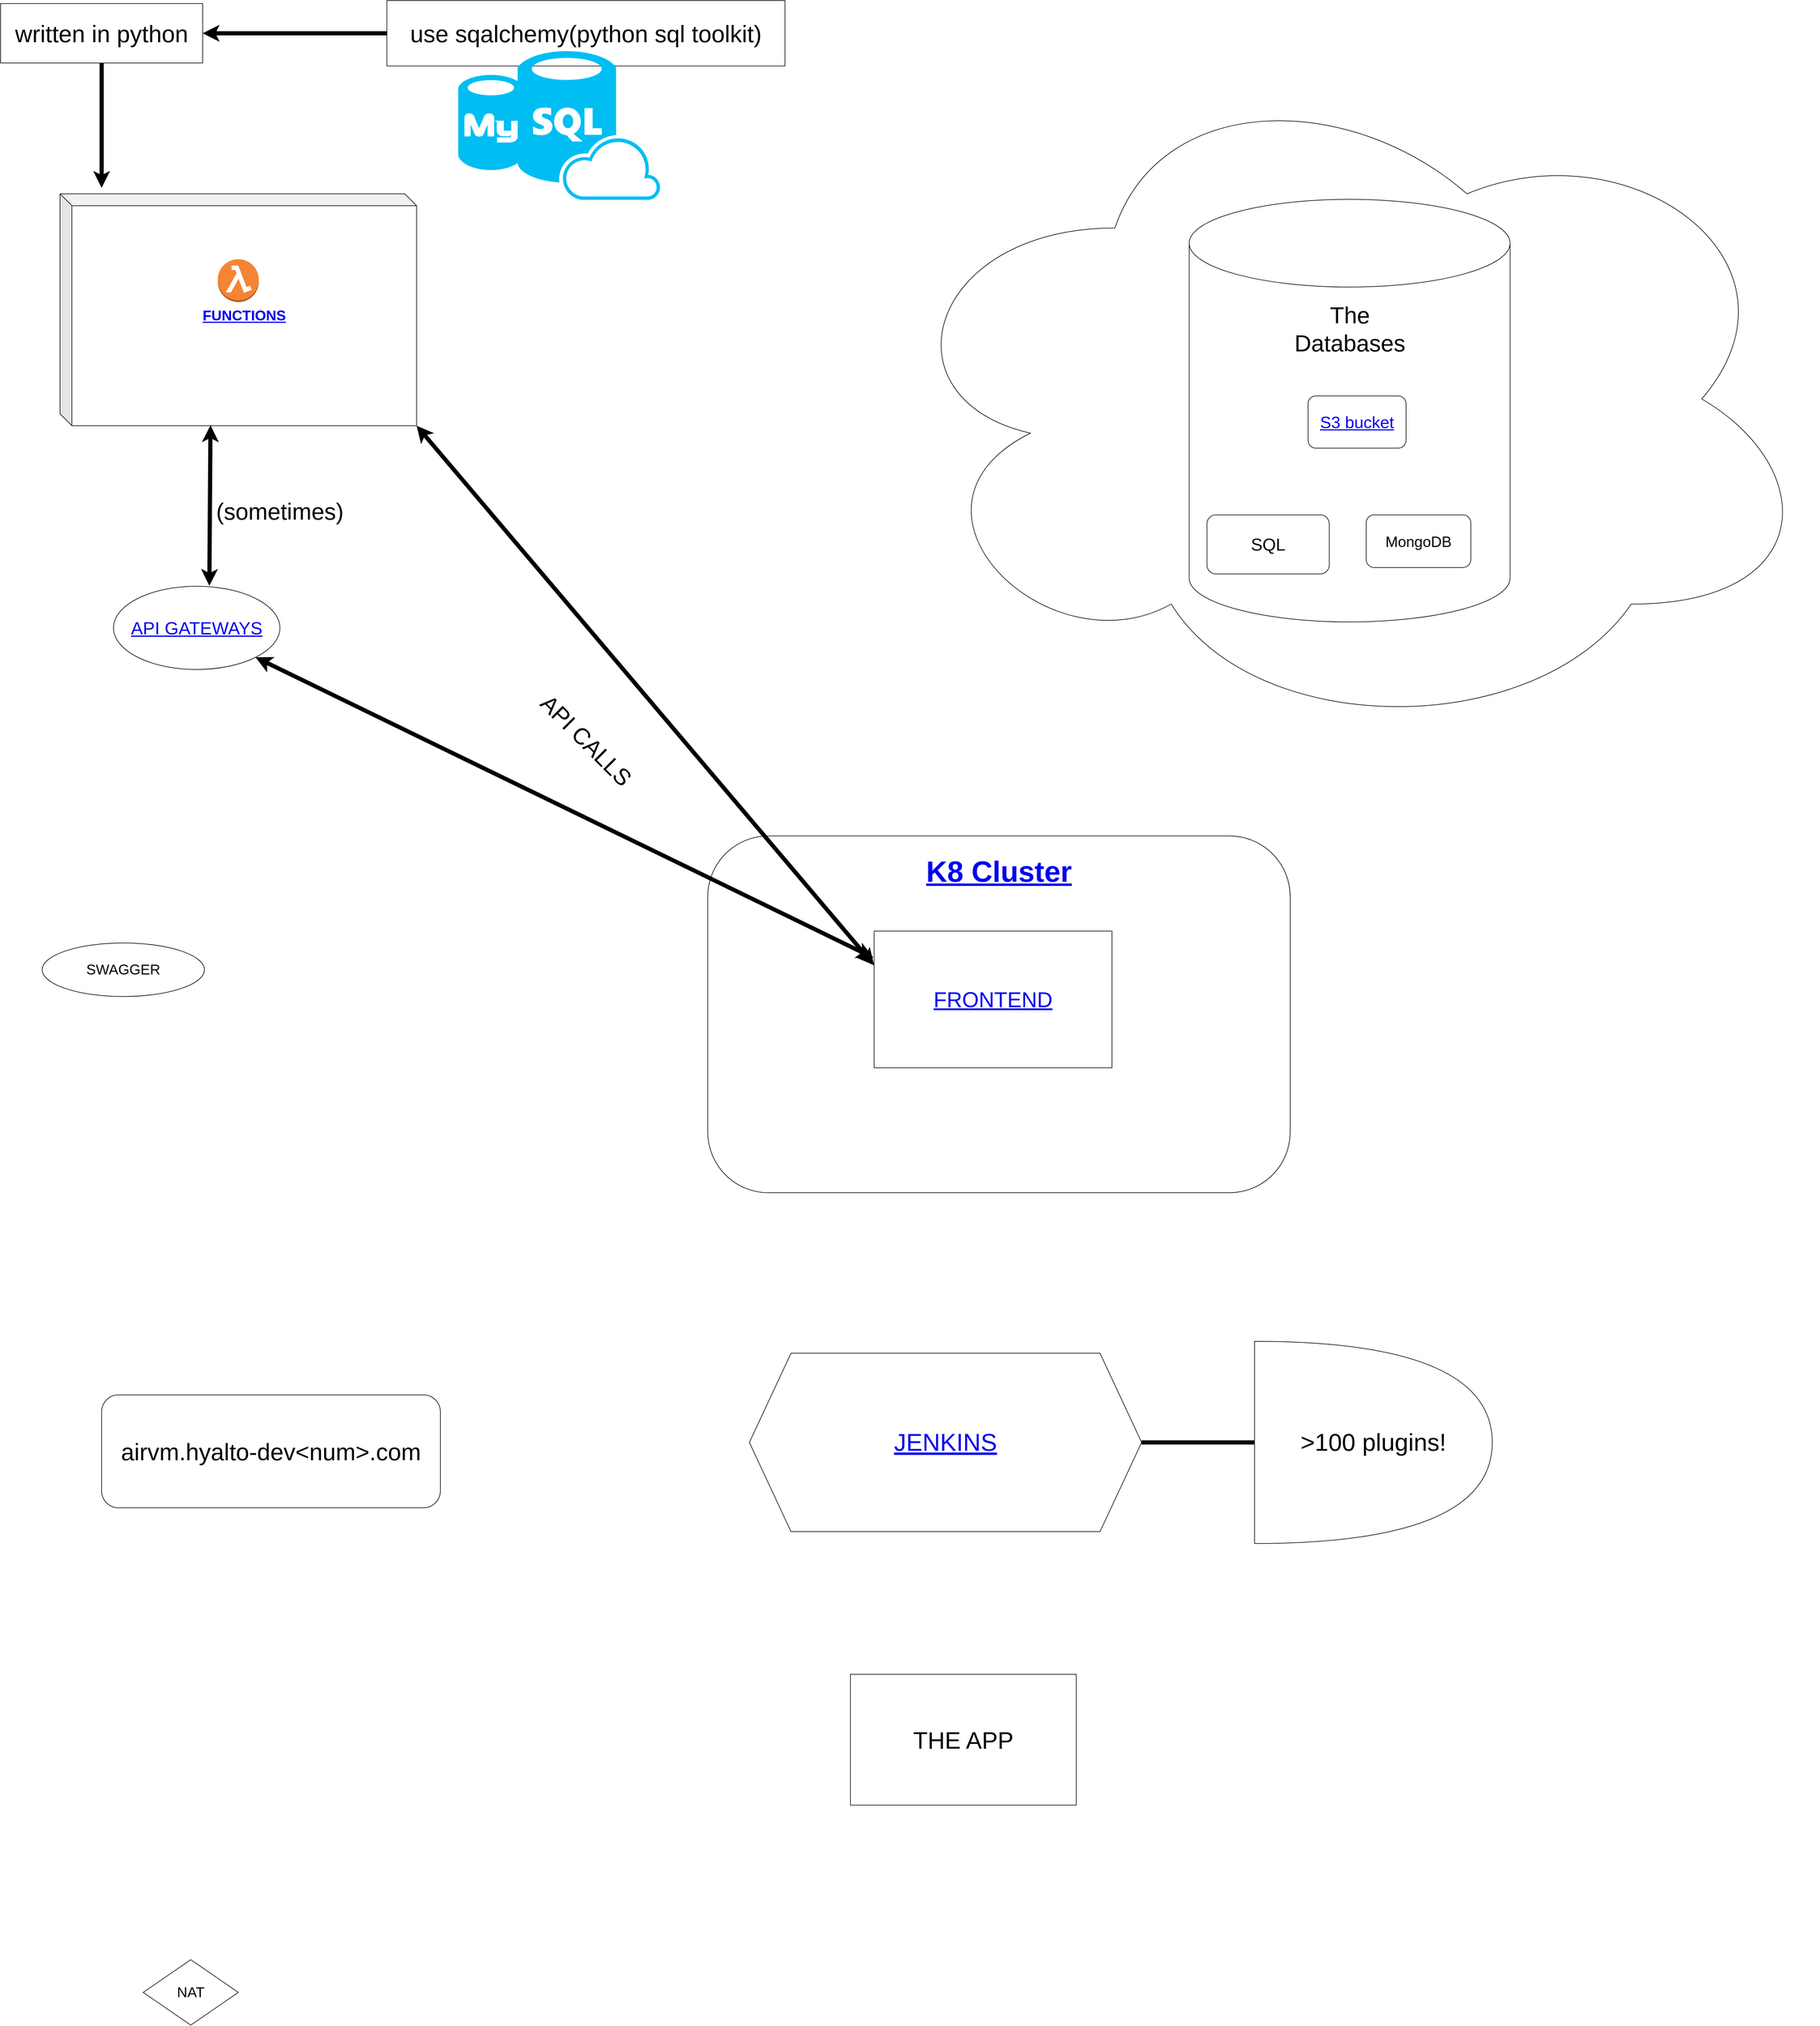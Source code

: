 <mxfile version="17.1.3" type="github">
  <diagram id="C5RBs43oDa-KdzZeNtuy" name="Page-1">
    <mxGraphModel dx="8264" dy="4388" grid="1" gridSize="10" guides="1" tooltips="1" connect="1" arrows="1" fold="1" page="1" pageScale="1" pageWidth="3300" pageHeight="4681" math="0" shadow="0">
      <root>
        <mxCell id="WIyWlLk6GJQsqaUBKTNV-0" />
        <mxCell id="WIyWlLk6GJQsqaUBKTNV-1" parent="WIyWlLk6GJQsqaUBKTNV-0" />
        <mxCell id="pHHMYU32tIIWlQX60DXq-0" value="&lt;font style=&quot;font-size: 40px&quot;&gt;THE APP&lt;/font&gt;" style="rounded=0;whiteSpace=wrap;html=1;" vertex="1" parent="WIyWlLk6GJQsqaUBKTNV-1">
          <mxGeometry x="1490" y="2930" width="380" height="220" as="geometry" />
        </mxCell>
        <mxCell id="pHHMYU32tIIWlQX60DXq-15" value="&lt;a href=&quot;https://us-east-1.console.aws.amazon.com/apigateway/main/apis?region=us-east-1&quot;&gt;&lt;font style=&quot;font-size: 30px&quot;&gt;API GATEWAYS&lt;/font&gt;&lt;/a&gt;" style="ellipse;whiteSpace=wrap;html=1;fontSize=24;" vertex="1" parent="WIyWlLk6GJQsqaUBKTNV-1">
          <mxGeometry x="250" y="1100" width="280" height="140" as="geometry" />
        </mxCell>
        <mxCell id="pHHMYU32tIIWlQX60DXq-16" value="SWAGGER" style="ellipse;whiteSpace=wrap;html=1;fontSize=24;" vertex="1" parent="WIyWlLk6GJQsqaUBKTNV-1">
          <mxGeometry x="130" y="1700" width="273" height="90" as="geometry" />
        </mxCell>
        <mxCell id="pHHMYU32tIIWlQX60DXq-17" value="NAT" style="rhombus;whiteSpace=wrap;html=1;fontSize=24;" vertex="1" parent="WIyWlLk6GJQsqaUBKTNV-1">
          <mxGeometry x="300" y="3410" width="160" height="110" as="geometry" />
        </mxCell>
        <mxCell id="pHHMYU32tIIWlQX60DXq-24" value="airvm.hyalto-dev&amp;lt;num&amp;gt;.com" style="rounded=1;whiteSpace=wrap;html=1;fontSize=40;" vertex="1" parent="WIyWlLk6GJQsqaUBKTNV-1">
          <mxGeometry x="230" y="2460" width="570" height="190" as="geometry" />
        </mxCell>
        <mxCell id="pHHMYU32tIIWlQX60DXq-32" value="" style="group" vertex="1" connectable="0" parent="WIyWlLk6GJQsqaUBKTNV-1">
          <mxGeometry x="60" y="115" width="1320" height="715" as="geometry" />
        </mxCell>
        <mxCell id="pHHMYU32tIIWlQX60DXq-14" value="" style="group" vertex="1" connectable="0" parent="pHHMYU32tIIWlQX60DXq-32">
          <mxGeometry x="100" y="325" width="600" height="390" as="geometry" />
        </mxCell>
        <mxCell id="pHHMYU32tIIWlQX60DXq-11" value="&lt;h1&gt;&lt;font style=&quot;font-size: 24px&quot;&gt;&lt;a href=&quot;https://us-east-1.console.aws.amazon.com/lambda/home?region=us-east-1#/functions&quot;&gt;FUNCTIONS&lt;/a&gt;&lt;/font&gt;&lt;/h1&gt;" style="shape=cube;whiteSpace=wrap;html=1;boundedLbl=1;backgroundOutline=1;darkOpacity=0.05;darkOpacity2=0.1;" vertex="1" parent="pHHMYU32tIIWlQX60DXq-14">
          <mxGeometry width="600" height="390" as="geometry" />
        </mxCell>
        <mxCell id="pHHMYU32tIIWlQX60DXq-13" value="" style="outlineConnect=0;dashed=0;verticalLabelPosition=bottom;verticalAlign=top;align=center;html=1;shape=mxgraph.aws3.lambda_function;fillColor=#F58534;gradientColor=none;" vertex="1" parent="pHHMYU32tIIWlQX60DXq-14">
          <mxGeometry x="265.5" y="110" width="69" height="72" as="geometry" />
        </mxCell>
        <mxCell id="pHHMYU32tIIWlQX60DXq-26" style="edgeStyle=orthogonalEdgeStyle;rounded=0;orthogonalLoop=1;jettySize=auto;html=1;fontSize=40;strokeWidth=7;" edge="1" parent="pHHMYU32tIIWlQX60DXq-32" source="pHHMYU32tIIWlQX60DXq-25">
          <mxGeometry relative="1" as="geometry">
            <mxPoint x="170" y="315" as="targetPoint" />
          </mxGeometry>
        </mxCell>
        <mxCell id="pHHMYU32tIIWlQX60DXq-25" value="written in python" style="rounded=0;whiteSpace=wrap;html=1;fontSize=40;" vertex="1" parent="pHHMYU32tIIWlQX60DXq-32">
          <mxGeometry y="5" width="340" height="100" as="geometry" />
        </mxCell>
        <mxCell id="pHHMYU32tIIWlQX60DXq-29" style="edgeStyle=orthogonalEdgeStyle;rounded=0;orthogonalLoop=1;jettySize=auto;html=1;fontSize=40;strokeWidth=7;" edge="1" parent="pHHMYU32tIIWlQX60DXq-32" source="pHHMYU32tIIWlQX60DXq-28" target="pHHMYU32tIIWlQX60DXq-25">
          <mxGeometry relative="1" as="geometry">
            <mxPoint x="650" y="170" as="targetPoint" />
          </mxGeometry>
        </mxCell>
        <mxCell id="pHHMYU32tIIWlQX60DXq-28" value="use sqalchemy(python sql toolkit)" style="rounded=0;whiteSpace=wrap;html=1;fontSize=40;" vertex="1" parent="pHHMYU32tIIWlQX60DXq-32">
          <mxGeometry x="650" width="670" height="110" as="geometry" />
        </mxCell>
        <mxCell id="pHHMYU32tIIWlQX60DXq-27" value="" style="shape=image;html=1;verticalAlign=top;verticalLabelPosition=bottom;labelBackgroundColor=#ffffff;imageAspect=0;aspect=fixed;image=https://cdn4.iconfinder.com/data/icons/scripting-and-programming-languages/512/Python_logo-128.png;fontSize=40;" vertex="1" parent="pHHMYU32tIIWlQX60DXq-32">
          <mxGeometry x="210" y="125" width="128" height="128" as="geometry" />
        </mxCell>
        <mxCell id="pHHMYU32tIIWlQX60DXq-30" value="" style="verticalLabelPosition=bottom;html=1;verticalAlign=top;align=center;strokeColor=none;fillColor=#00BEF2;shape=mxgraph.azure.sql_database_sql_azure;fontSize=40;" vertex="1" parent="pHHMYU32tIIWlQX60DXq-32">
          <mxGeometry x="870" y="85" width="240" height="250" as="geometry" />
        </mxCell>
        <mxCell id="pHHMYU32tIIWlQX60DXq-31" value="" style="verticalLabelPosition=bottom;html=1;verticalAlign=top;align=center;strokeColor=none;fillColor=#00BEF2;shape=mxgraph.azure.mysql_database;fontSize=18;" vertex="1" parent="pHHMYU32tIIWlQX60DXq-32">
          <mxGeometry x="770" y="125" width="110" height="160" as="geometry" />
        </mxCell>
        <mxCell id="pHHMYU32tIIWlQX60DXq-37" value="" style="endArrow=classic;startArrow=classic;html=1;rounded=0;fontSize=39;strokeWidth=7;exitX=0.422;exitY=0.998;exitDx=0;exitDy=0;exitPerimeter=0;entryX=0.576;entryY=-0.005;entryDx=0;entryDy=0;entryPerimeter=0;" edge="1" parent="WIyWlLk6GJQsqaUBKTNV-1" source="pHHMYU32tIIWlQX60DXq-11" target="pHHMYU32tIIWlQX60DXq-15">
          <mxGeometry width="50" height="50" relative="1" as="geometry">
            <mxPoint x="1000" y="970" as="sourcePoint" />
            <mxPoint x="364.076" y="1010" as="targetPoint" />
          </mxGeometry>
        </mxCell>
        <mxCell id="pHHMYU32tIIWlQX60DXq-39" value="(sometimes)" style="text;html=1;strokeColor=none;fillColor=none;align=center;verticalAlign=middle;whiteSpace=wrap;rounded=0;fontSize=39;" vertex="1" parent="WIyWlLk6GJQsqaUBKTNV-1">
          <mxGeometry x="390" y="960" width="280" height="30" as="geometry" />
        </mxCell>
        <mxCell id="pHHMYU32tIIWlQX60DXq-45" value="API CALLS&lt;br&gt;" style="text;html=1;strokeColor=none;fillColor=none;align=center;verticalAlign=middle;whiteSpace=wrap;rounded=0;fontSize=39;rotation=45;" vertex="1" parent="WIyWlLk6GJQsqaUBKTNV-1">
          <mxGeometry x="860" y="1330" width="370" height="60" as="geometry" />
        </mxCell>
        <mxCell id="pHHMYU32tIIWlQX60DXq-52" value="" style="group" vertex="1" connectable="0" parent="WIyWlLk6GJQsqaUBKTNV-1">
          <mxGeometry x="1540" y="210" width="1580" height="1150" as="geometry" />
        </mxCell>
        <mxCell id="pHHMYU32tIIWlQX60DXq-50" value="" style="ellipse;shape=cloud;whiteSpace=wrap;html=1;fontSize=39;" vertex="1" parent="pHHMYU32tIIWlQX60DXq-52">
          <mxGeometry width="1580" height="1150" as="geometry" />
        </mxCell>
        <mxCell id="pHHMYU32tIIWlQX60DXq-51" value="" style="group" vertex="1" connectable="0" parent="pHHMYU32tIIWlQX60DXq-52">
          <mxGeometry x="370" y="250" width="690" height="700" as="geometry" />
        </mxCell>
        <mxCell id="pHHMYU32tIIWlQX60DXq-21" value="" style="group" vertex="1" connectable="0" parent="pHHMYU32tIIWlQX60DXq-51">
          <mxGeometry x="150" width="540" height="700" as="geometry" />
        </mxCell>
        <mxCell id="pHHMYU32tIIWlQX60DXq-18" value="" style="shape=cylinder3;whiteSpace=wrap;html=1;boundedLbl=1;backgroundOutline=1;size=73.778;fontSize=24;" vertex="1" parent="pHHMYU32tIIWlQX60DXq-21">
          <mxGeometry y="-10.769" width="540" height="710.769" as="geometry" />
        </mxCell>
        <mxCell id="pHHMYU32tIIWlQX60DXq-19" value="&lt;font style=&quot;font-size: 39px&quot;&gt;The Databases&lt;/font&gt;" style="text;html=1;strokeColor=none;fillColor=none;align=center;verticalAlign=middle;whiteSpace=wrap;rounded=0;fontSize=24;" vertex="1" parent="pHHMYU32tIIWlQX60DXq-21">
          <mxGeometry x="156.666" y="183.077" width="226.679" height="50.002" as="geometry" />
        </mxCell>
        <mxCell id="pHHMYU32tIIWlQX60DXq-6" value="&lt;font size=&quot;1&quot;&gt;&lt;a href=&quot;https://s3.console.aws.amazon.com/s3/home?region=us-east-1&quot; style=&quot;font-size: 28px&quot;&gt;S3 bucket&lt;/a&gt;&lt;/font&gt;" style="rounded=1;whiteSpace=wrap;html=1;" vertex="1" parent="pHHMYU32tIIWlQX60DXq-21">
          <mxGeometry x="199.997" y="319.998" width="164.92" height="87.694" as="geometry" />
        </mxCell>
        <mxCell id="pHHMYU32tIIWlQX60DXq-3" value="&lt;font style=&quot;font-size: 29px&quot;&gt;SQL&lt;/font&gt;" style="rounded=1;whiteSpace=wrap;html=1;" vertex="1" parent="pHHMYU32tIIWlQX60DXq-21">
          <mxGeometry x="30.001" y="520.005" width="205.652" height="99.228" as="geometry" />
        </mxCell>
        <mxCell id="pHHMYU32tIIWlQX60DXq-4" value="&lt;font style=&quot;font-size: 25px&quot;&gt;MongoDB&lt;/font&gt;" style="rounded=1;whiteSpace=wrap;html=1;" vertex="1" parent="pHHMYU32tIIWlQX60DXq-21">
          <mxGeometry x="297.936" y="520.002" width="175.952" height="88.469" as="geometry" />
        </mxCell>
        <mxCell id="pHHMYU32tIIWlQX60DXq-56" value="" style="group" vertex="1" connectable="0" parent="WIyWlLk6GJQsqaUBKTNV-1">
          <mxGeometry x="1320" y="2370" width="1250" height="340" as="geometry" />
        </mxCell>
        <mxCell id="pHHMYU32tIIWlQX60DXq-43" value="" style="group" vertex="1" connectable="0" parent="pHHMYU32tIIWlQX60DXq-56">
          <mxGeometry y="20" width="660" height="300" as="geometry" />
        </mxCell>
        <mxCell id="pHHMYU32tIIWlQX60DXq-8" value="&lt;font size=&quot;1&quot;&gt;&lt;a href=&quot;https://build.airvm.cloud/&quot; style=&quot;font-size: 41px&quot;&gt;JENKINS&lt;/a&gt;&lt;/font&gt;" style="shape=hexagon;perimeter=hexagonPerimeter2;whiteSpace=wrap;html=1;fixedSize=1;size=70;" vertex="1" parent="pHHMYU32tIIWlQX60DXq-43">
          <mxGeometry width="660" height="300" as="geometry" />
        </mxCell>
        <mxCell id="pHHMYU32tIIWlQX60DXq-42" value="" style="group" vertex="1" connectable="0" parent="pHHMYU32tIIWlQX60DXq-43">
          <mxGeometry x="60" y="20" width="129" height="258" as="geometry" />
        </mxCell>
        <mxCell id="pHHMYU32tIIWlQX60DXq-40" value="" style="shape=image;html=1;verticalAlign=top;verticalLabelPosition=bottom;labelBackgroundColor=#ffffff;imageAspect=0;aspect=fixed;image=https://cdn2.iconfinder.com/data/icons/crystalproject/128x128/devices/setup_assistant.png;fontSize=39;" vertex="1" parent="pHHMYU32tIIWlQX60DXq-42">
          <mxGeometry x="1" y="130" width="128" height="128" as="geometry" />
        </mxCell>
        <mxCell id="pHHMYU32tIIWlQX60DXq-41" value="" style="shape=image;html=1;verticalAlign=top;verticalLabelPosition=bottom;labelBackgroundColor=#ffffff;imageAspect=0;aspect=fixed;image=https://cdn1.iconfinder.com/data/icons/hawcons/32/699671-icon-61-face-moustache-128.png;fontSize=39;" vertex="1" parent="pHHMYU32tIIWlQX60DXq-42">
          <mxGeometry width="128" height="128" as="geometry" />
        </mxCell>
        <mxCell id="pHHMYU32tIIWlQX60DXq-54" value="&amp;gt;100 plugins!" style="shape=or;whiteSpace=wrap;html=1;fontSize=41;" vertex="1" parent="pHHMYU32tIIWlQX60DXq-56">
          <mxGeometry x="850" width="400" height="340" as="geometry" />
        </mxCell>
        <mxCell id="pHHMYU32tIIWlQX60DXq-55" value="" style="endArrow=none;html=1;rounded=0;fontSize=41;strokeWidth=7;exitX=1;exitY=0.5;exitDx=0;exitDy=0;entryX=0;entryY=0.5;entryDx=0;entryDy=0;entryPerimeter=0;" edge="1" parent="pHHMYU32tIIWlQX60DXq-56" source="pHHMYU32tIIWlQX60DXq-8" target="pHHMYU32tIIWlQX60DXq-54">
          <mxGeometry width="50" height="50" relative="1" as="geometry">
            <mxPoint x="720" y="220" as="sourcePoint" />
            <mxPoint x="810" y="170" as="targetPoint" />
          </mxGeometry>
        </mxCell>
        <mxCell id="pHHMYU32tIIWlQX60DXq-59" value="" style="group" vertex="1" connectable="0" parent="WIyWlLk6GJQsqaUBKTNV-1">
          <mxGeometry x="1210" y="1490" width="1020" height="600" as="geometry" />
        </mxCell>
        <mxCell id="pHHMYU32tIIWlQX60DXq-58" value="" style="group" vertex="1" connectable="0" parent="pHHMYU32tIIWlQX60DXq-59">
          <mxGeometry width="1020" height="600" as="geometry" />
        </mxCell>
        <mxCell id="pHHMYU32tIIWlQX60DXq-5" value="" style="rounded=1;whiteSpace=wrap;html=1;arcSize=17;" vertex="1" parent="pHHMYU32tIIWlQX60DXq-58">
          <mxGeometry x="40" y="30" width="980" height="600" as="geometry" />
        </mxCell>
        <mxCell id="pHHMYU32tIIWlQX60DXq-57" value="&lt;h2&gt;&lt;a href=&quot;https://us-east-1.console.aws.amazon.com/eks/home?region=us-east-1#/clusters&quot;&gt;&lt;font style=&quot;font-size: 49px&quot;&gt;K8 Cluster&lt;/font&gt;&lt;/a&gt;&lt;/h2&gt;" style="text;html=1;strokeColor=none;fillColor=none;align=center;verticalAlign=middle;whiteSpace=wrap;rounded=0;fontSize=30;" vertex="1" parent="pHHMYU32tIIWlQX60DXq-58">
          <mxGeometry x="275" y="50" width="510" height="80" as="geometry" />
        </mxCell>
        <mxCell id="pHHMYU32tIIWlQX60DXq-33" value="" style="shape=image;html=1;verticalAlign=top;verticalLabelPosition=bottom;labelBackgroundColor=#ffffff;imageAspect=0;aspect=fixed;image=https://cdn1.iconfinder.com/data/icons/ionicons-fill-vol-2/512/logo-docker-128.png;fontSize=18;" vertex="1" parent="pHHMYU32tIIWlQX60DXq-58">
          <mxGeometry x="790" y="200" width="230" height="230" as="geometry" />
        </mxCell>
        <mxCell id="pHHMYU32tIIWlQX60DXq-9" value="&lt;font style=&quot;font-size: 36px&quot;&gt;&lt;a href=&quot;https://github.com/airvm/frontend&quot;&gt;FRONTEND&lt;/a&gt;&lt;/font&gt;" style="rounded=0;whiteSpace=wrap;html=1;" vertex="1" parent="pHHMYU32tIIWlQX60DXq-59">
          <mxGeometry x="320" y="190" width="400" height="230" as="geometry" />
        </mxCell>
        <mxCell id="pHHMYU32tIIWlQX60DXq-44" value="" style="endArrow=classic;startArrow=classic;html=1;rounded=0;fontSize=39;strokeWidth=7;exitX=1;exitY=1;exitDx=0;exitDy=0;exitPerimeter=0;entryX=0;entryY=0.25;entryDx=0;entryDy=0;" edge="1" parent="WIyWlLk6GJQsqaUBKTNV-1" source="pHHMYU32tIIWlQX60DXq-11" target="pHHMYU32tIIWlQX60DXq-9">
          <mxGeometry width="50" height="50" relative="1" as="geometry">
            <mxPoint x="1500" y="1290" as="sourcePoint" />
            <mxPoint x="1550" y="1240" as="targetPoint" />
          </mxGeometry>
        </mxCell>
        <mxCell id="pHHMYU32tIIWlQX60DXq-53" value="" style="endArrow=classic;startArrow=classic;html=1;rounded=0;fontSize=39;strokeWidth=7;exitX=-0.003;exitY=0.195;exitDx=0;exitDy=0;exitPerimeter=0;entryX=1;entryY=1;entryDx=0;entryDy=0;" edge="1" parent="WIyWlLk6GJQsqaUBKTNV-1" source="pHHMYU32tIIWlQX60DXq-9" target="pHHMYU32tIIWlQX60DXq-15">
          <mxGeometry width="50" height="50" relative="1" as="geometry">
            <mxPoint x="1550" y="1350" as="sourcePoint" />
            <mxPoint x="1600" y="1300" as="targetPoint" />
          </mxGeometry>
        </mxCell>
      </root>
    </mxGraphModel>
  </diagram>
</mxfile>
